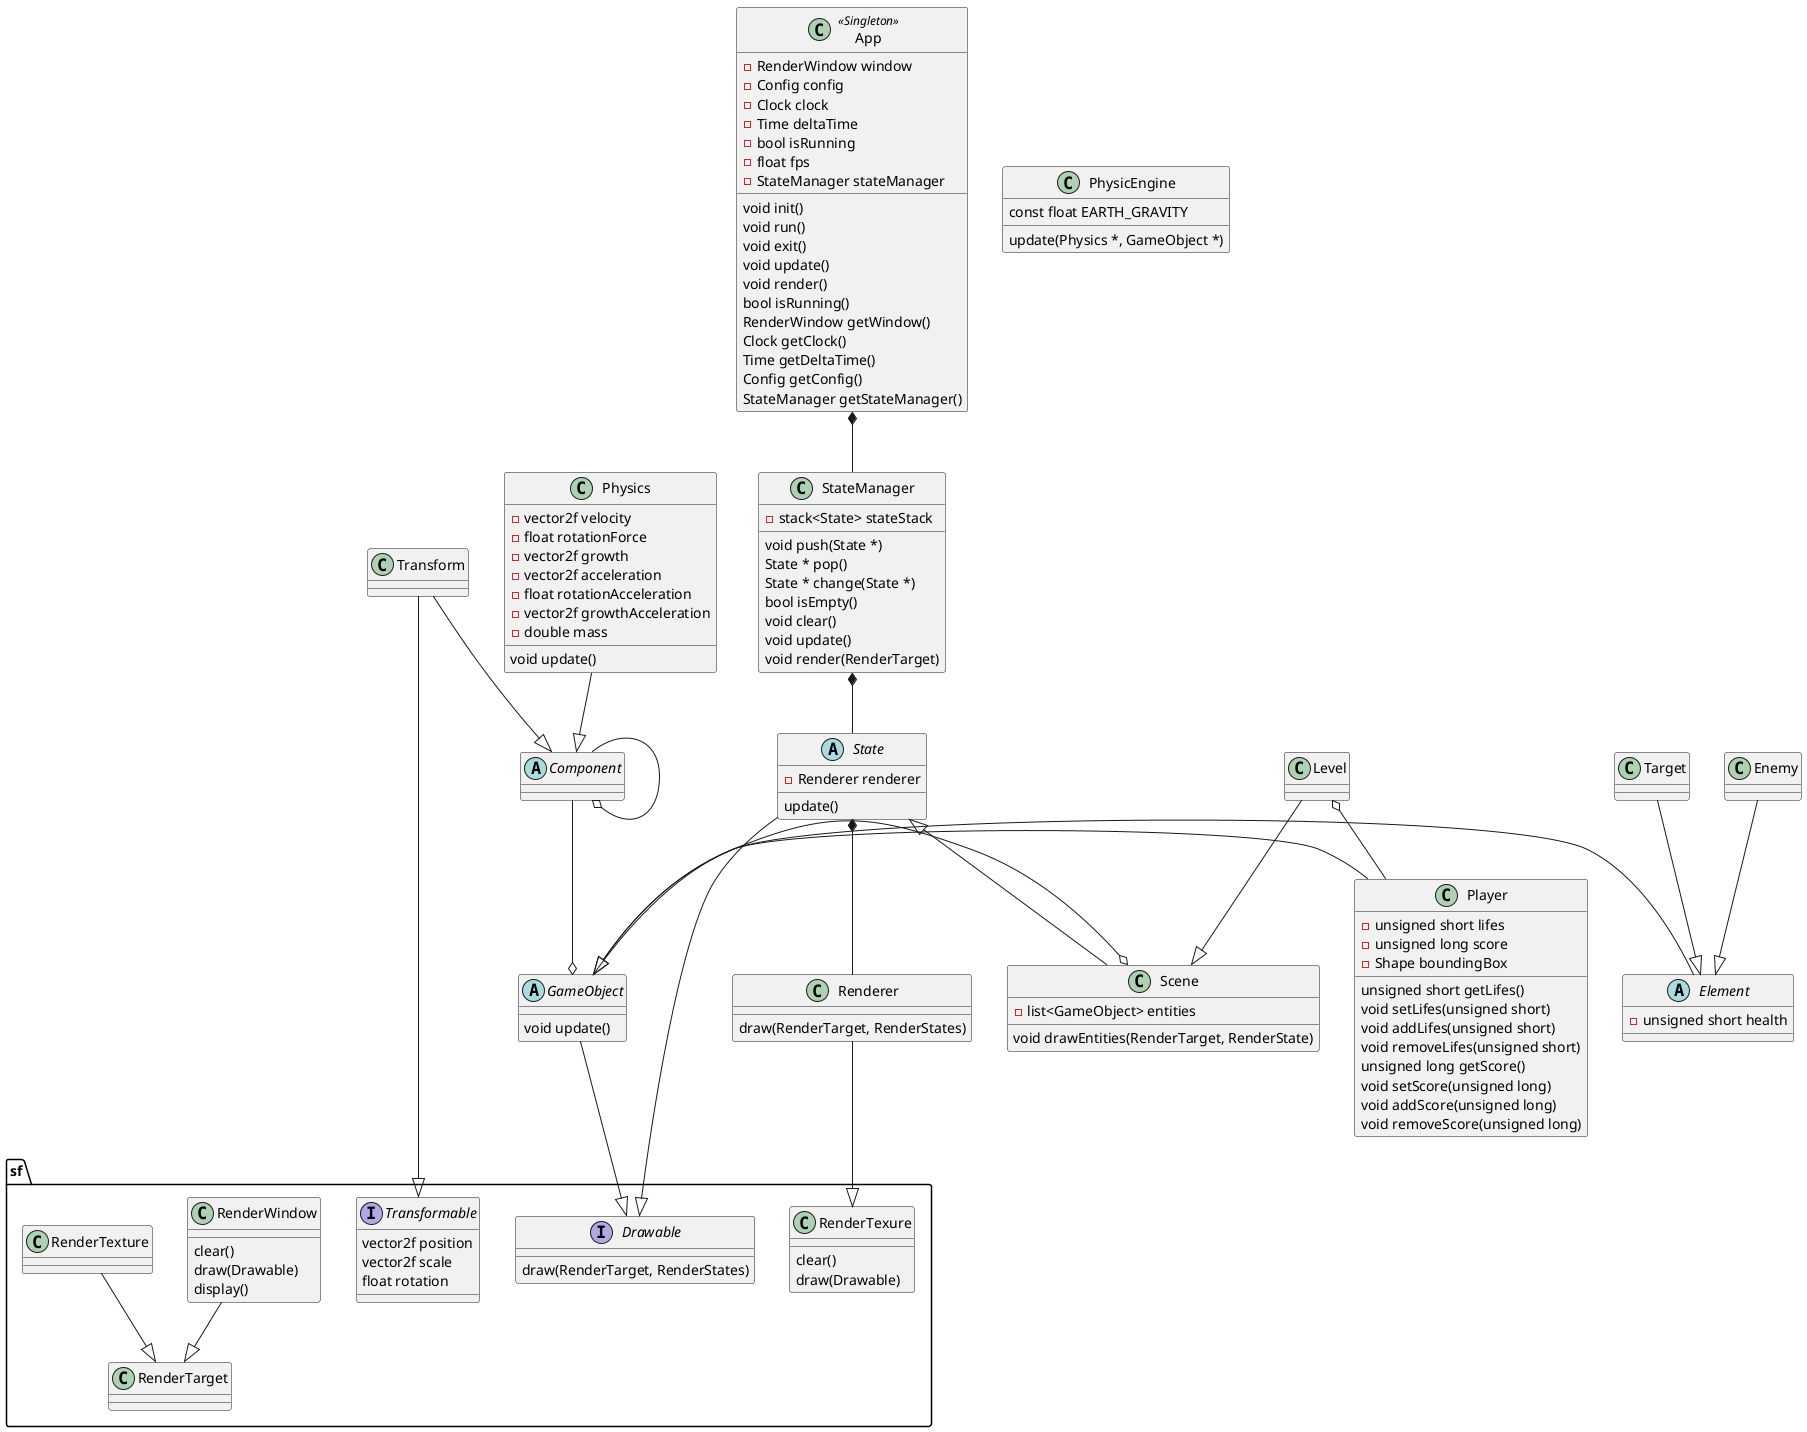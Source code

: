 @startuml

namespace sf {
    interface Transformable{
      vector2f position
      vector2f scale
      float rotation
    }
    interface Drawable{
        draw(RenderTarget, RenderStates)
    }
    class RenderTarget
    class RenderTexure{
        clear()
        draw(Drawable)
    }   
    class RenderWindow{
          clear()
          draw(Drawable)
          display()
    }
}

class App << Singleton >>{
      -RenderWindow window
      -Config config
      -Clock clock
      -Time deltaTime
      -bool isRunning
      -float fps
      -StateManager stateManager
     void init()
     void run() 
     void exit()
     void update()
     void render()
     bool isRunning() 
     RenderWindow getWindow()
     Clock getClock()
     Time getDeltaTime()
     Config getConfig()
     StateManager getStateManager()
}

class StateManager{
      -stack<State> stateStack
      void push(State *)
      State * pop()
      State * change(State *)
      bool isEmpty()
      void clear()
      void update()
      void render(RenderTarget)
}

abstract class State{
      -Renderer renderer
      update()
}

class Renderer{
      draw(RenderTarget, RenderStates)
}

class Scene{
      -list<GameObject> entities
      void drawEntities(RenderTarget, RenderState)
}

abstract class GameObject{
      void update()
}

abstract class Element{
      -unsigned short health
}

class Player{
      -unsigned short lifes
      -unsigned long score
      -Shape boundingBox
      unsigned short getLifes()
      void setLifes(unsigned short)
      void addLifes(unsigned short)
      void removeLifes(unsigned short)
      unsigned long getScore()
      void setScore(unsigned long)
      void addScore(unsigned long)
      void removeScore(unsigned long)
}


abstract class Component{
}

class Physics{
      -vector2f velocity
      -float rotationForce
      -vector2f growth
      -vector2f acceleration
      -float rotationAcceleration
      -vector2f growthAcceleration
      -double mass
      void update()      
}

class PhysicEngine{
      const float EARTH_GRAVITY
      update(Physics *, GameObject *)
}

App *-- StateManager
StateManager *-- State
State --|> sf.Drawable
State *-- Renderer
Renderer --|> sf.RenderTexure
Scene -left-|> State
Level --|> Scene
Scene o-right- GameObject
GameObject --|> sf.Drawable
Player -left-|> GameObject
Level o-- Player
Component --o GameObject
Component --o Component
Transform --|> Component
Transform --|> sf.Transformable
Physics --|> Component 
'Bullet -left-|> GameObject
Element -left-|> GameObject
Target --|> Element
Enemy --|> Element
'App o-- InputHandler
'Element --|> PhysicObject
'PhysicObject --|> sf.Transformable
sf.RenderWindow --|> sf.RenderTarget
sf.RenderTexture --|> sf.RenderTarget

@enduml